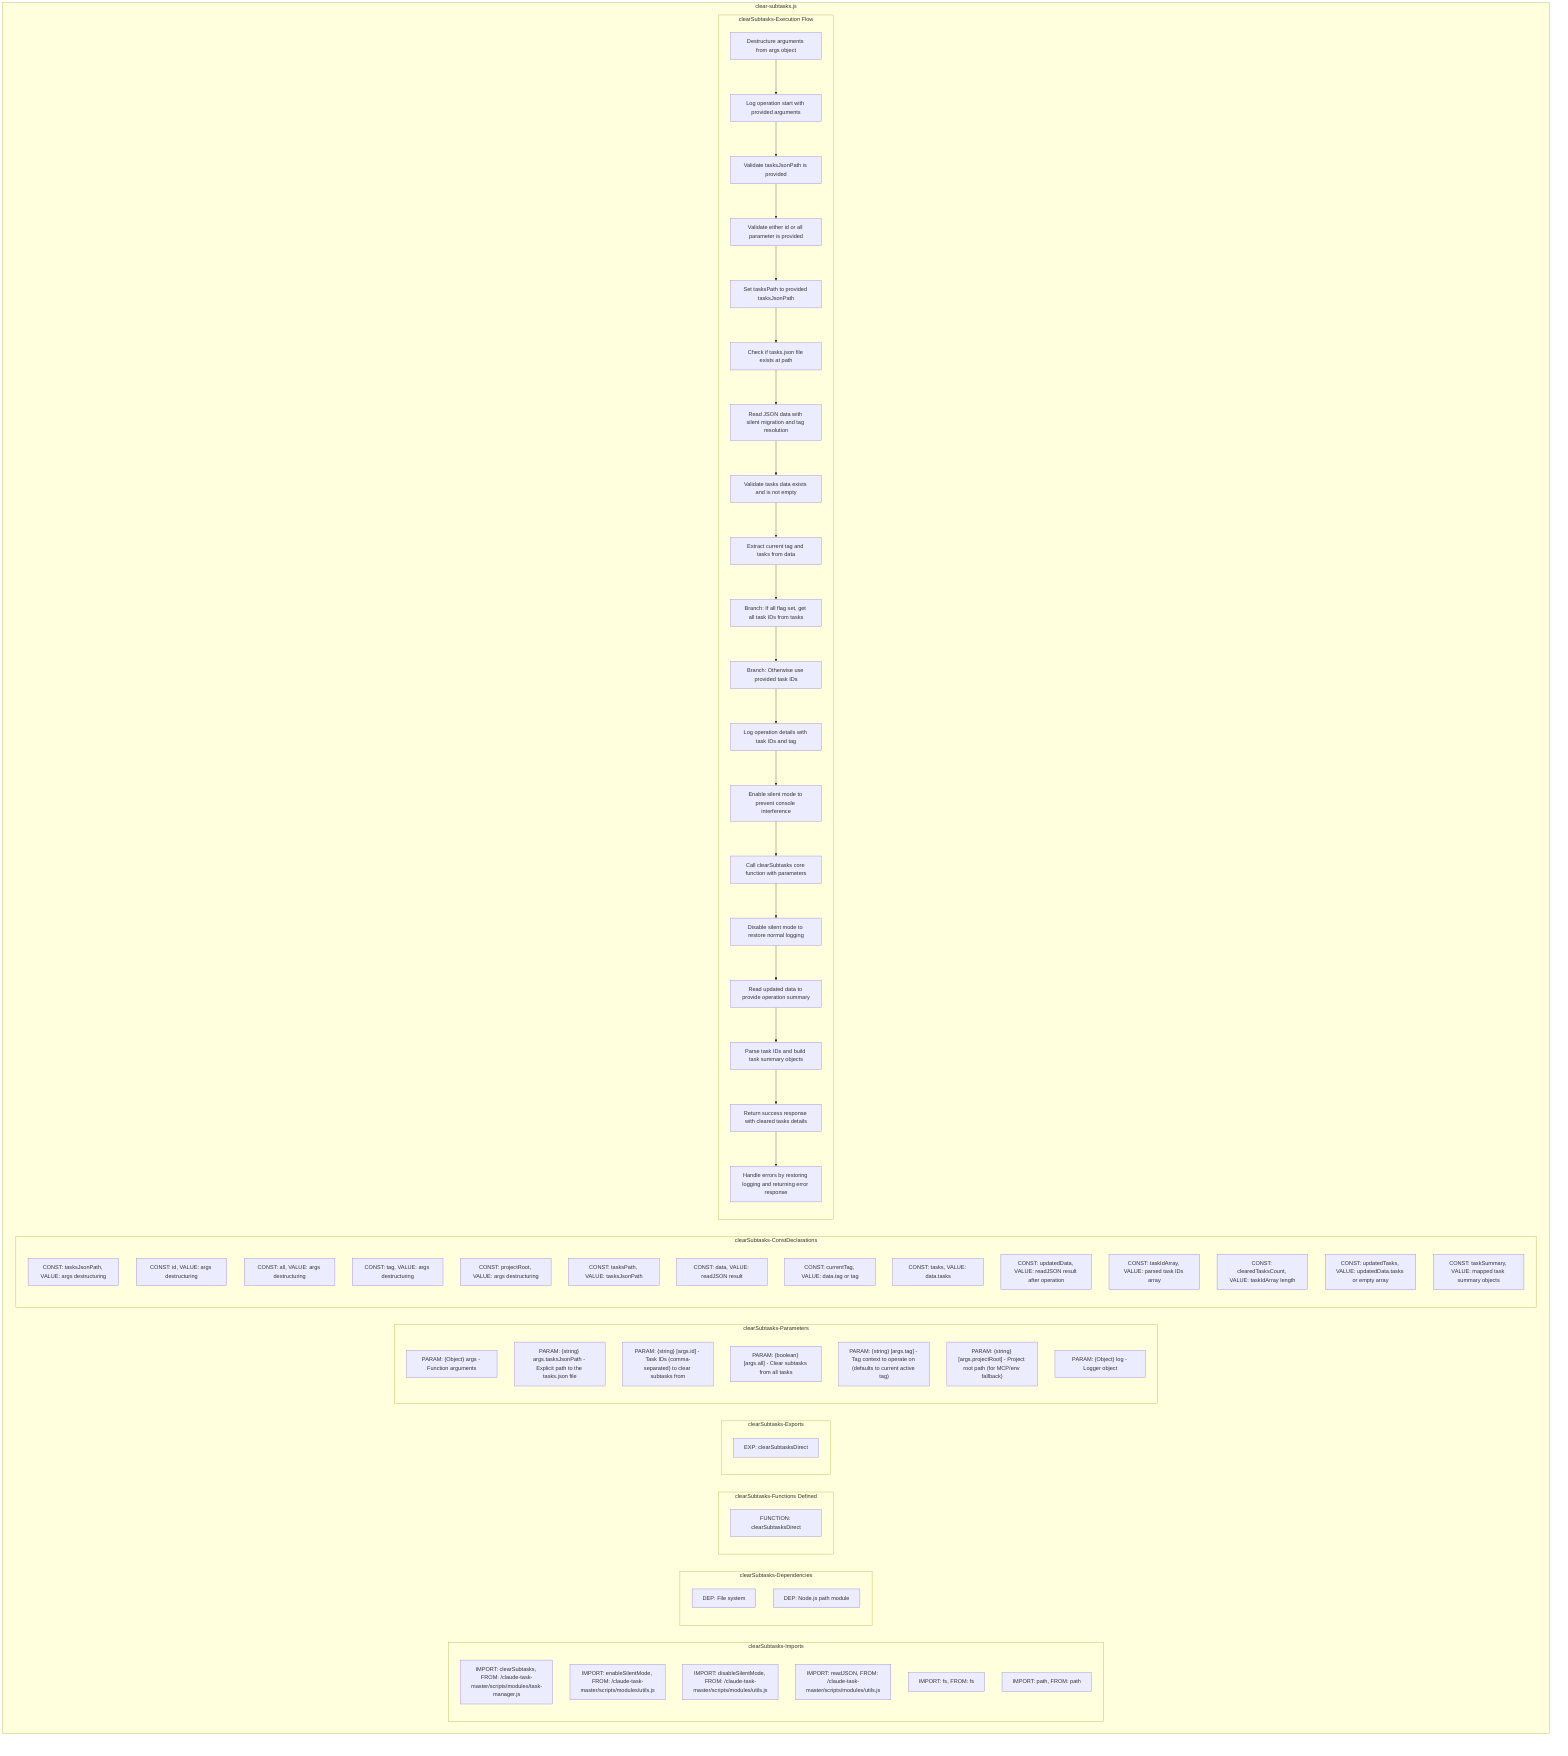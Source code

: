 flowchart TB
    subgraph clearSubtasks-Imports["clearSubtasks-Imports"]
        I1["IMPORT: clearSubtasks, FROM: /claude-task-master/scripts/modules/task-manager.js"]
        I2["IMPORT: enableSilentMode, FROM: /claude-task-master/scripts/modules/utils.js"]
        I3["IMPORT: disableSilentMode, FROM: /claude-task-master/scripts/modules/utils.js"]
        I4["IMPORT: readJSON, FROM: /claude-task-master/scripts/modules/utils.js"]
        I5["IMPORT: fs, FROM: fs"]
        I6["IMPORT: path, FROM: path"]
    end
    subgraph clearSubtasks-Dependencies["clearSubtasks-Dependencies"]
        D1["DEP: File system"]
        D2["DEP: Node.js path module"]
    end
    subgraph clearSubtasks-FunctionsDefined["clearSubtasks-Functions Defined"]
        FU1["FUNCTION: clearSubtasksDirect"]
    end
    subgraph clearSubtasks-Exports["clearSubtasks-Exports"]
        E1["EXP: clearSubtasksDirect"]
    end
    subgraph clearSubtasks-Parameters["clearSubtasks-Parameters"]
        P1["PARAM: {Object} args - Function arguments"]
        P2["PARAM: {string} args.tasksJsonPath - Explicit path to the tasks.json file"]
        P3["PARAM: {string} [args.id] - Task IDs (comma-separated) to clear subtasks from"]
        P4["PARAM: {boolean} [args.all] - Clear subtasks from all tasks"]
        P5["PARAM: {string} [args.tag] - Tag context to operate on (defaults to current active tag)"]
        P6["PARAM: {string} [args.projectRoot] - Project root path (for MCP/env fallback)"]
        P7["PARAM: {Object} log - Logger object"]
    end
    subgraph clearSubtasks-Constants["clearSubtasks-ConstDeclarations"]
        C1["CONST: tasksJsonPath, VALUE: args destructuring"]
        C2["CONST: id, VALUE: args destructuring"]
        C3["CONST: all, VALUE: args destructuring"]
        C4["CONST: tag, VALUE: args destructuring"]
        C5["CONST: projectRoot, VALUE: args destructuring"]
        C6["CONST: tasksPath, VALUE: tasksJsonPath"]
        C7["CONST: data, VALUE: readJSON result"]
        C8["CONST: currentTag, VALUE: data.tag or tag"]
        C9["CONST: tasks, VALUE: data.tasks"]
        C10["CONST: updatedData, VALUE: readJSON result after operation"]
        C11["CONST: taskIdArray, VALUE: parsed task IDs array"]
        C12["CONST: clearedTasksCount, VALUE: taskIdArray length"]
        C13["CONST: updatedTasks, VALUE: updatedData.tasks or empty array"]
        C14["CONST: taskSummary, VALUE: mapped task summary objects"]
    end
    subgraph clearSubtasks-ExecutionFlow["clearSubtasks-Execution Flow"]
        FL1["Destructure arguments from args object"]
        FL2["Log operation start with provided arguments"]
        FL3["Validate tasksJsonPath is provided"]
        FL4["Validate either id or all parameter is provided"]
        FL5["Set tasksPath to provided tasksJsonPath"]
        FL6["Check if tasks.json file exists at path"]
        FL7["Read JSON data with silent migration and tag resolution"]
        FL8["Validate tasks data exists and is not empty"]
        FL9["Extract current tag and tasks from data"]
        FL10["Branch: If all flag set, get all task IDs from tasks"]
        FL11["Branch: Otherwise use provided task IDs"]
        FL12["Log operation details with task IDs and tag"]
        FL13["Enable silent mode to prevent console interference"]
        FL14["Call clearSubtasks core function with parameters"]
        FL15["Disable silent mode to restore normal logging"]
        FL16["Read updated data to provide operation summary"]
        FL17["Parse task IDs and build task summary objects"]
        FL18["Return success response with cleared tasks details"]
        FL19["Handle errors by restoring logging and returning error response"]
    end
    subgraph clearSubtasks["clear-subtasks.js"]
        clearSubtasks-Imports
        clearSubtasks-Dependencies
        clearSubtasks-FunctionsDefined
        clearSubtasks-Exports
        clearSubtasks-Parameters
        clearSubtasks-Constants
        clearSubtasks-ExecutionFlow
    end
    FL1 --> FL2
    FL2 --> FL3
    FL3 --> FL4
    FL4 --> FL5
    FL5 --> FL6
    FL6 --> FL7
    FL7 --> FL8
    FL8 --> FL9
    FL9 --> FL10
    FL10 --> FL11
    FL11 --> FL12
    FL12 --> FL13
    FL13 --> FL14
    FL14 --> FL15
    FL15 --> FL16
    FL16 --> FL17
    FL17 --> FL18
    FL18 --> FL19